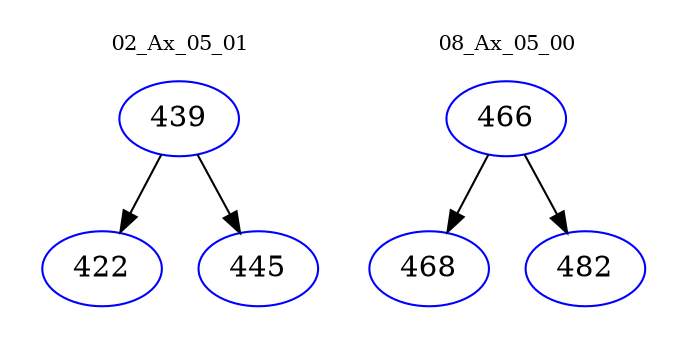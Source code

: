 digraph{
subgraph cluster_0 {
color = white
label = "02_Ax_05_01";
fontsize=10;
T0_439 [label="439", color="blue"]
T0_439 -> T0_422 [color="black"]
T0_422 [label="422", color="blue"]
T0_439 -> T0_445 [color="black"]
T0_445 [label="445", color="blue"]
}
subgraph cluster_1 {
color = white
label = "08_Ax_05_00";
fontsize=10;
T1_466 [label="466", color="blue"]
T1_466 -> T1_468 [color="black"]
T1_468 [label="468", color="blue"]
T1_466 -> T1_482 [color="black"]
T1_482 [label="482", color="blue"]
}
}
